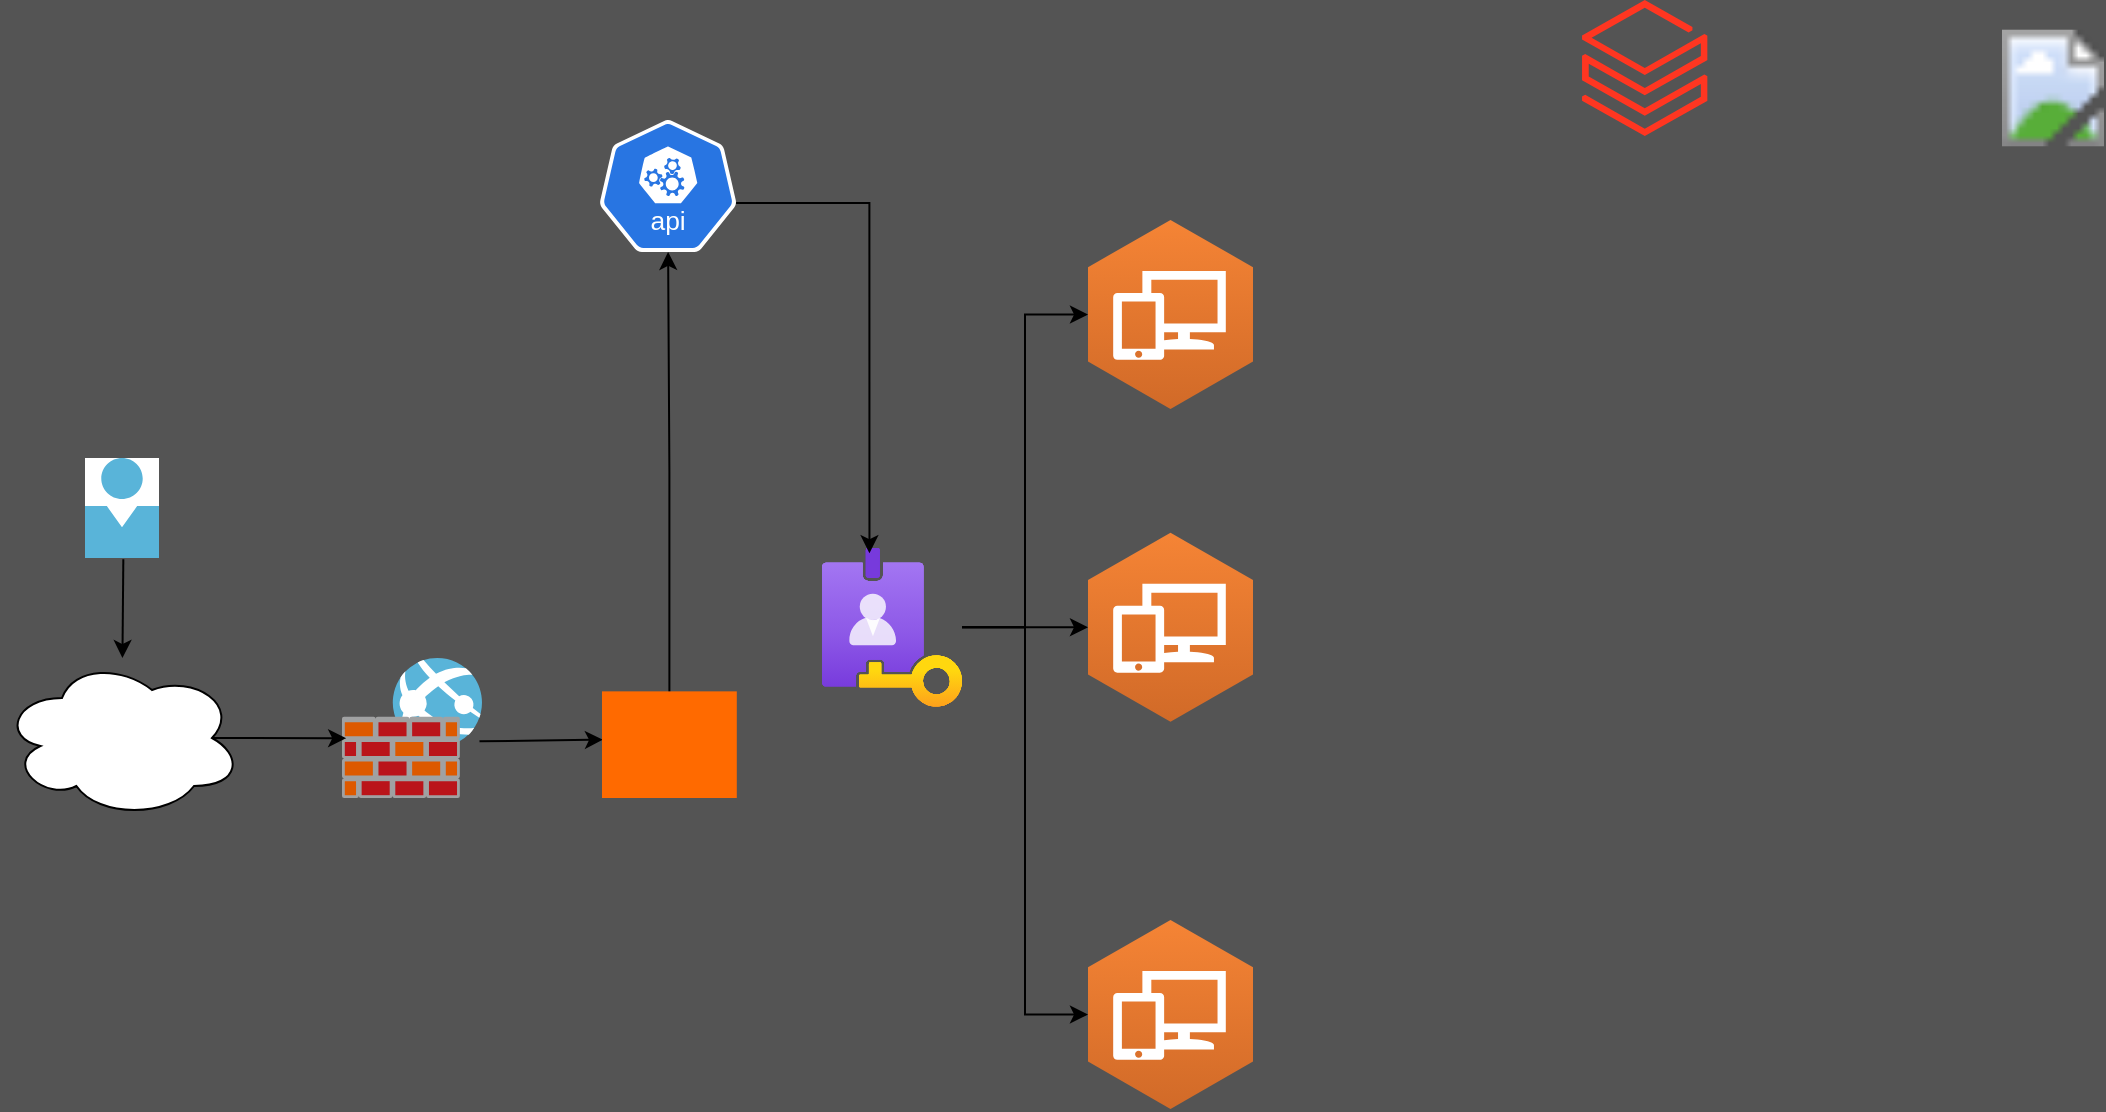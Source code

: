 <mxfile version="26.0.15">
  <diagram name="Página-1" id="gQsQwfGLTvBSRafgmzTL">
    <mxGraphModel dx="1593" dy="860" grid="1" gridSize="10" guides="1" tooltips="1" connect="1" arrows="1" fold="1" page="1" pageScale="1" pageWidth="1169" pageHeight="827" background="#545454" math="0" shadow="0">
      <root>
        <mxCell id="0" />
        <mxCell id="1" parent="0" />
        <mxCell id="nzkwwnV7uFEQVJuX7ikb-5" value="" style="image;sketch=0;aspect=fixed;html=1;points=[];align=center;fontSize=12;image=img/lib/mscae/Person.svg;imageBackground=default;direction=east;" vertex="1" parent="1">
          <mxGeometry x="41.5" y="289" width="37" height="50" as="geometry" />
        </mxCell>
        <mxCell id="nzkwwnV7uFEQVJuX7ikb-6" value="" style="ellipse;shape=cloud;whiteSpace=wrap;html=1;" vertex="1" parent="1">
          <mxGeometry y="389" width="120" height="80" as="geometry" />
        </mxCell>
        <mxCell id="nzkwwnV7uFEQVJuX7ikb-11" value="" style="endArrow=classic;html=1;rounded=0;exitX=0.518;exitY=1.012;exitDx=0;exitDy=0;exitPerimeter=0;" edge="1" parent="1" source="nzkwwnV7uFEQVJuX7ikb-5" target="nzkwwnV7uFEQVJuX7ikb-6">
          <mxGeometry width="50" height="50" relative="1" as="geometry">
            <mxPoint x="640" y="559" as="sourcePoint" />
            <mxPoint x="690" y="509" as="targetPoint" />
          </mxGeometry>
        </mxCell>
        <mxCell id="nzkwwnV7uFEQVJuX7ikb-13" value="" style="image;sketch=0;aspect=fixed;html=1;points=[];align=center;fontSize=12;image=img/lib/mscae/Web_App_Firewall.svg;" vertex="1" parent="1">
          <mxGeometry x="170" y="389" width="70" height="70" as="geometry" />
        </mxCell>
        <mxCell id="nzkwwnV7uFEQVJuX7ikb-14" value="" style="endArrow=classic;html=1;rounded=0;exitX=0.875;exitY=0.5;exitDx=0;exitDy=0;exitPerimeter=0;entryX=0.03;entryY=0.573;entryDx=0;entryDy=0;entryPerimeter=0;" edge="1" parent="1" source="nzkwwnV7uFEQVJuX7ikb-6" target="nzkwwnV7uFEQVJuX7ikb-13">
          <mxGeometry width="50" height="50" relative="1" as="geometry">
            <mxPoint x="640" y="559" as="sourcePoint" />
            <mxPoint x="690" y="509" as="targetPoint" />
          </mxGeometry>
        </mxCell>
        <mxCell id="nzkwwnV7uFEQVJuX7ikb-17" value="" style="endArrow=classic;html=1;rounded=0;exitX=0.982;exitY=0.595;exitDx=0;exitDy=0;exitPerimeter=0;entryX=0.007;entryY=0.453;entryDx=0;entryDy=0;entryPerimeter=0;" edge="1" parent="1" source="nzkwwnV7uFEQVJuX7ikb-13" target="nzkwwnV7uFEQVJuX7ikb-20">
          <mxGeometry width="50" height="50" relative="1" as="geometry">
            <mxPoint x="640" y="450" as="sourcePoint" />
            <mxPoint x="340" y="433" as="targetPoint" />
          </mxGeometry>
        </mxCell>
        <mxCell id="nzkwwnV7uFEQVJuX7ikb-20" value="" style="points=[];aspect=fixed;html=1;align=center;shadow=0;dashed=0;fillColor=#FF6A00;strokeColor=none;shape=mxgraph.alibaba_cloud.sag_smart_access_gateway_01;" vertex="1" parent="1">
          <mxGeometry x="300" y="405.68" width="67.4" height="53.32" as="geometry" />
        </mxCell>
        <mxCell id="nzkwwnV7uFEQVJuX7ikb-21" value="" style="aspect=fixed;sketch=0;html=1;dashed=0;whitespace=wrap;verticalLabelPosition=bottom;verticalAlign=top;fillColor=#2875E2;strokeColor=#ffffff;points=[[0.005,0.63,0],[0.1,0.2,0],[0.9,0.2,0],[0.5,0,0],[0.995,0.63,0],[0.72,0.99,0],[0.5,1,0],[0.28,0.99,0]];shape=mxgraph.kubernetes.icon2;kubernetesLabel=1;prIcon=api" vertex="1" parent="1">
          <mxGeometry x="298.7" y="120" width="68.7" height="65.95" as="geometry" />
        </mxCell>
        <mxCell id="nzkwwnV7uFEQVJuX7ikb-22" style="edgeStyle=orthogonalEdgeStyle;rounded=0;orthogonalLoop=1;jettySize=auto;html=1;entryX=0.5;entryY=1;entryDx=0;entryDy=0;entryPerimeter=0;" edge="1" parent="1" source="nzkwwnV7uFEQVJuX7ikb-20" target="nzkwwnV7uFEQVJuX7ikb-21">
          <mxGeometry relative="1" as="geometry" />
        </mxCell>
        <mxCell id="nzkwwnV7uFEQVJuX7ikb-23" value="" style="image;aspect=fixed;html=1;points=[];align=center;fontSize=12;image=img/lib/azure2/identity/PIM.svg;" vertex="1" parent="1">
          <mxGeometry x="410" y="333.99" width="70" height="79.33" as="geometry" />
        </mxCell>
        <mxCell id="nzkwwnV7uFEQVJuX7ikb-25" style="edgeStyle=orthogonalEdgeStyle;rounded=0;orthogonalLoop=1;jettySize=auto;html=1;exitX=0.995;exitY=0.63;exitDx=0;exitDy=0;exitPerimeter=0;entryX=0.339;entryY=0.033;entryDx=0;entryDy=0;entryPerimeter=0;" edge="1" parent="1" source="nzkwwnV7uFEQVJuX7ikb-21" target="nzkwwnV7uFEQVJuX7ikb-23">
          <mxGeometry relative="1" as="geometry" />
        </mxCell>
        <mxCell id="nzkwwnV7uFEQVJuX7ikb-26" value="" style="outlineConnect=0;dashed=0;verticalLabelPosition=bottom;verticalAlign=top;align=center;html=1;shape=mxgraph.aws3.workspaces;fillColor=#D16A28;gradientColor=#F58435;gradientDirection=north;" vertex="1" parent="1">
          <mxGeometry x="543" y="170" width="82.5" height="94.5" as="geometry" />
        </mxCell>
        <mxCell id="nzkwwnV7uFEQVJuX7ikb-27" value="" style="outlineConnect=0;dashed=0;verticalLabelPosition=bottom;verticalAlign=top;align=center;html=1;shape=mxgraph.aws3.workspaces;fillColor=#D16A28;gradientColor=#F58435;gradientDirection=north;" vertex="1" parent="1">
          <mxGeometry x="543" y="326.41" width="82.5" height="94.5" as="geometry" />
        </mxCell>
        <mxCell id="nzkwwnV7uFEQVJuX7ikb-28" value="" style="outlineConnect=0;dashed=0;verticalLabelPosition=bottom;verticalAlign=top;align=center;html=1;shape=mxgraph.aws3.workspaces;fillColor=#D16A28;gradientColor=#F58435;gradientDirection=north;" vertex="1" parent="1">
          <mxGeometry x="543" y="520" width="82.5" height="94.5" as="geometry" />
        </mxCell>
        <mxCell id="nzkwwnV7uFEQVJuX7ikb-29" style="edgeStyle=orthogonalEdgeStyle;rounded=0;orthogonalLoop=1;jettySize=auto;html=1;entryX=0;entryY=0.5;entryDx=0;entryDy=0;entryPerimeter=0;" edge="1" parent="1" source="nzkwwnV7uFEQVJuX7ikb-23" target="nzkwwnV7uFEQVJuX7ikb-26">
          <mxGeometry relative="1" as="geometry" />
        </mxCell>
        <mxCell id="nzkwwnV7uFEQVJuX7ikb-30" style="edgeStyle=orthogonalEdgeStyle;rounded=0;orthogonalLoop=1;jettySize=auto;html=1;entryX=0;entryY=0.5;entryDx=0;entryDy=0;entryPerimeter=0;" edge="1" parent="1" source="nzkwwnV7uFEQVJuX7ikb-23" target="nzkwwnV7uFEQVJuX7ikb-27">
          <mxGeometry relative="1" as="geometry" />
        </mxCell>
        <mxCell id="nzkwwnV7uFEQVJuX7ikb-31" style="edgeStyle=orthogonalEdgeStyle;rounded=0;orthogonalLoop=1;jettySize=auto;html=1;entryX=0;entryY=0.5;entryDx=0;entryDy=0;entryPerimeter=0;" edge="1" parent="1" source="nzkwwnV7uFEQVJuX7ikb-23" target="nzkwwnV7uFEQVJuX7ikb-28">
          <mxGeometry relative="1" as="geometry" />
        </mxCell>
        <mxCell id="nzkwwnV7uFEQVJuX7ikb-32" value="" style="image;aspect=fixed;html=1;points=[];align=center;fontSize=12;image=img/lib/azure2/power_platform/PowerBI.svg;" vertex="1" parent="1">
          <mxGeometry x="1000" y="70" width="51" height="68" as="geometry" />
        </mxCell>
        <mxCell id="nzkwwnV7uFEQVJuX7ikb-33" value="" style="image;aspect=fixed;html=1;points=[];align=center;fontSize=12;image=img/lib/azure2/analytics/Azure_Databricks.svg;" vertex="1" parent="1">
          <mxGeometry x="790" y="60" width="62.8" height="68" as="geometry" />
        </mxCell>
      </root>
    </mxGraphModel>
  </diagram>
</mxfile>
